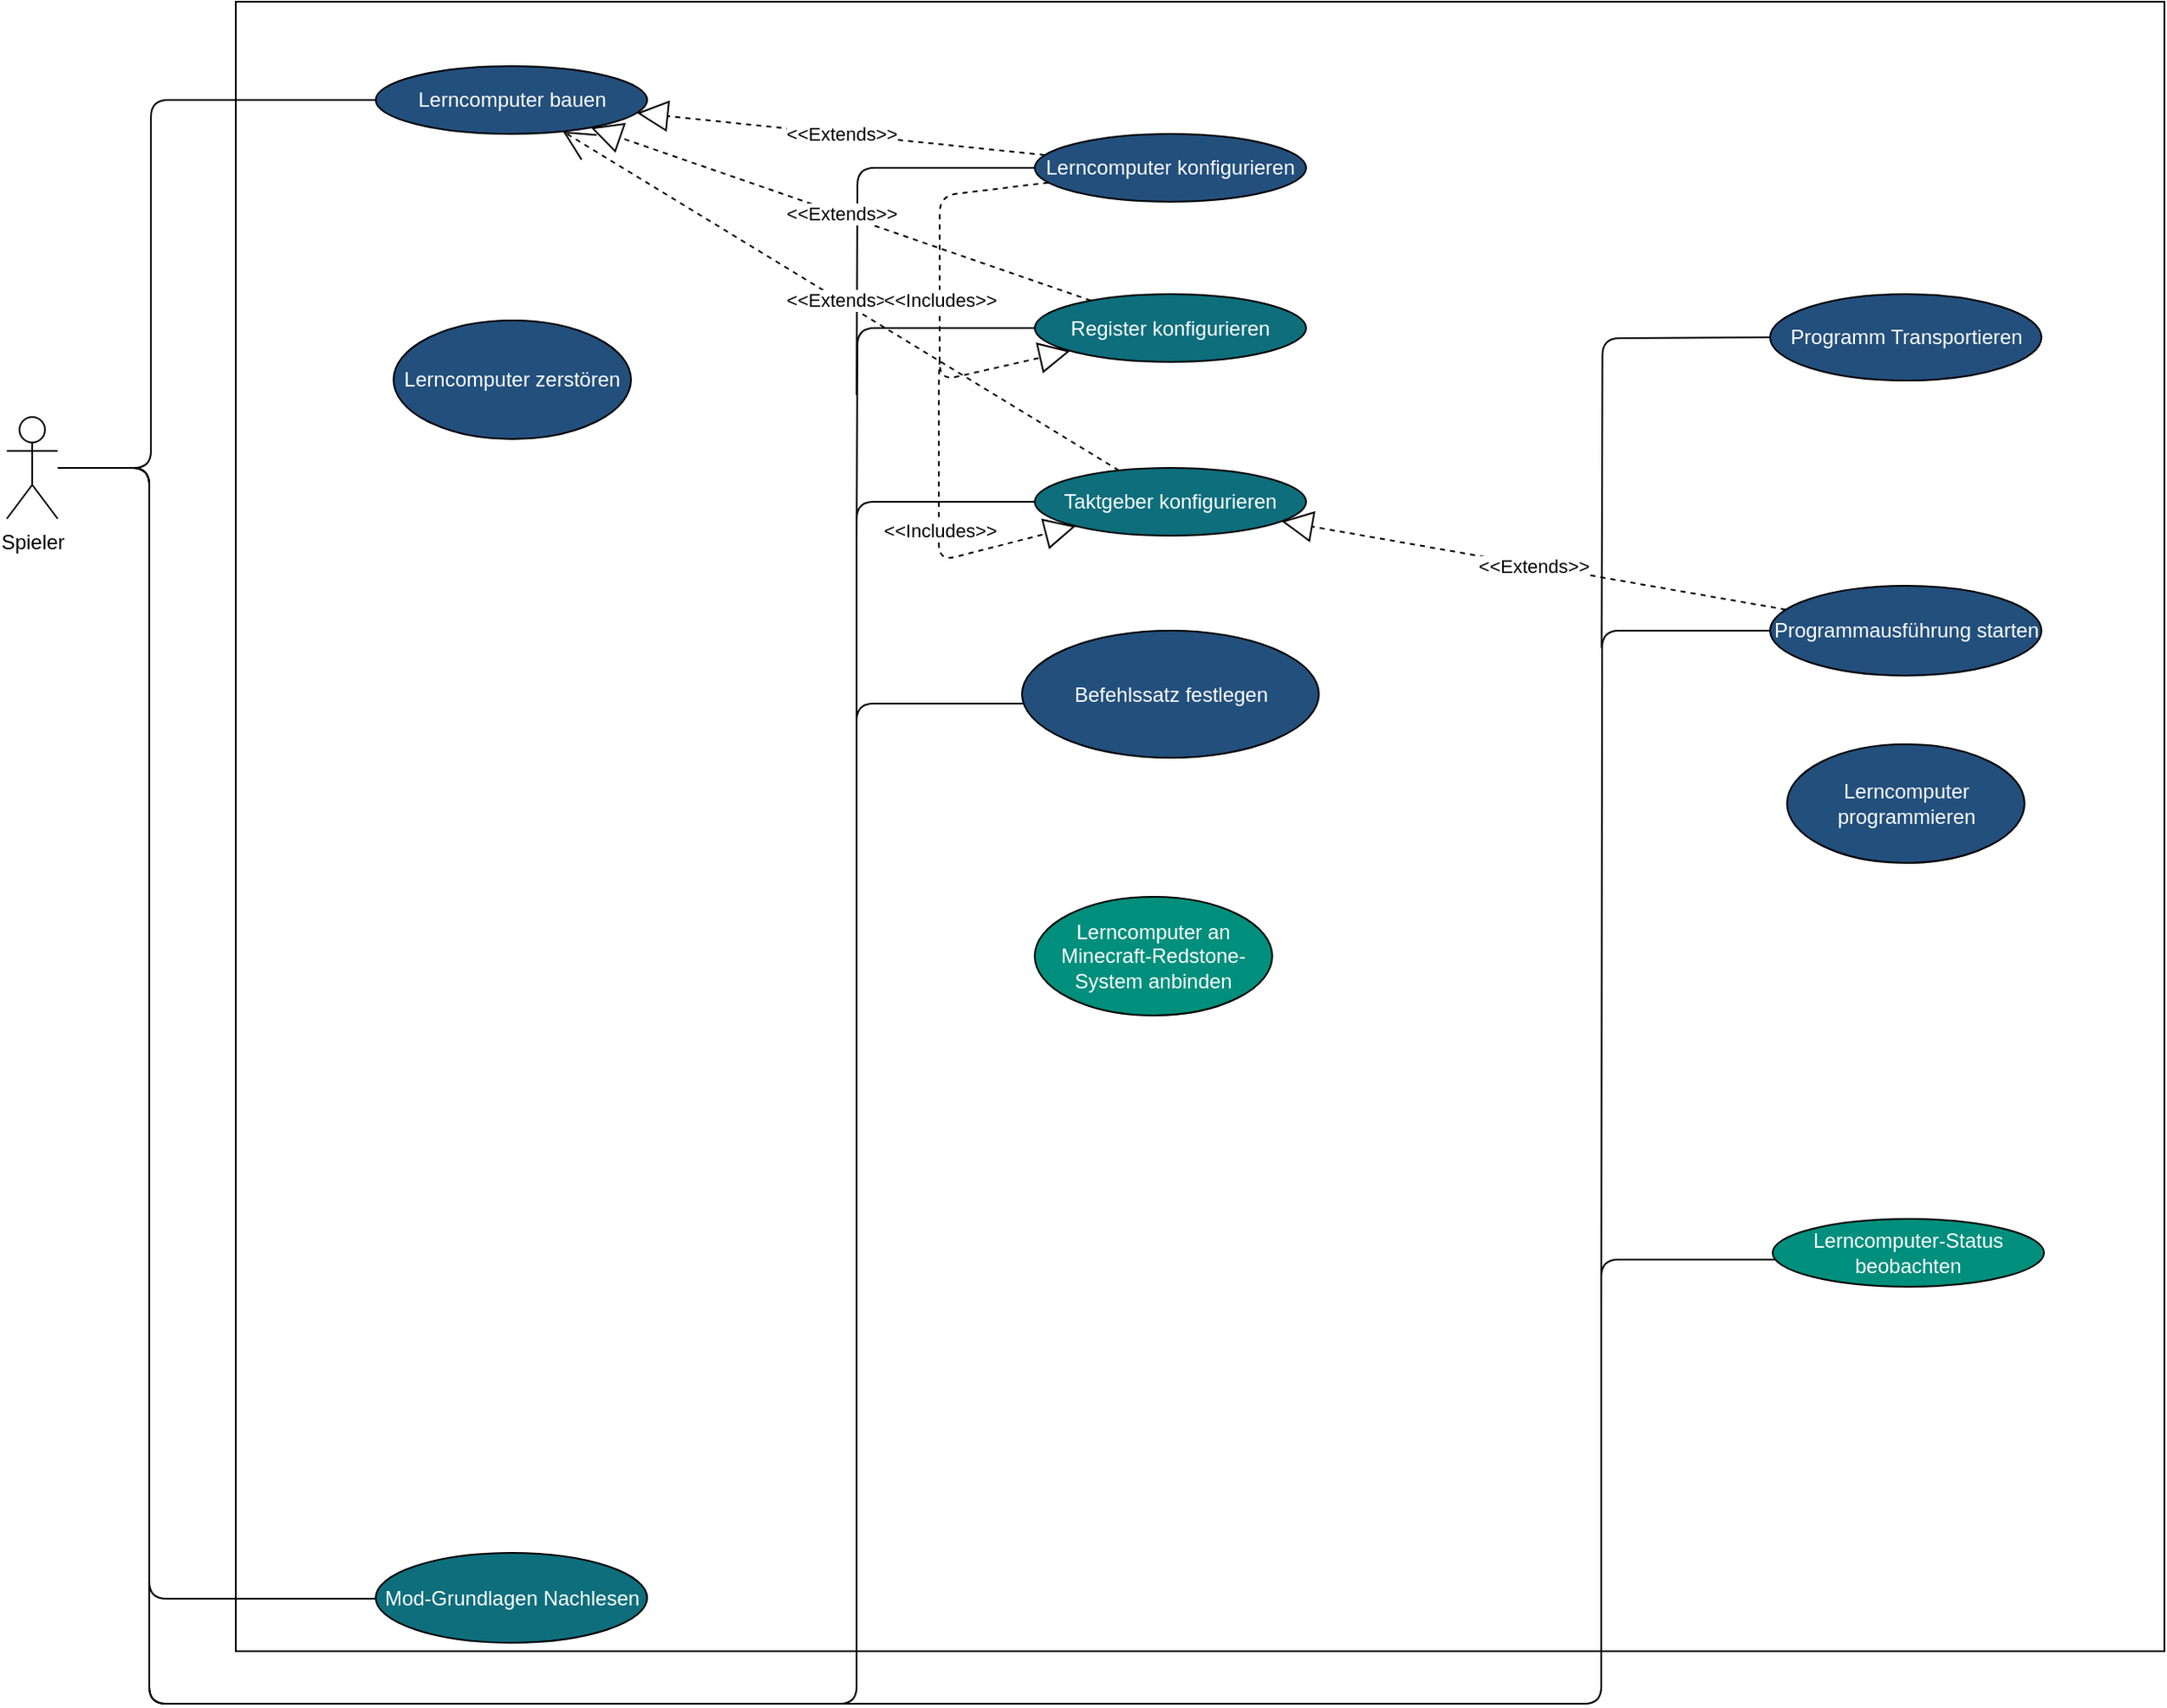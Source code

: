 <mxfile version="22.1.4" type="github">
  <diagram name="Seite-1" id="NroZgfhaD9NyDU4y-3oI">
    <mxGraphModel dx="1441" dy="774" grid="1" gridSize="10" guides="1" tooltips="1" connect="1" arrows="1" fold="1" page="1" pageScale="1" pageWidth="827" pageHeight="1169" math="0" shadow="0">
      <root>
        <mxCell id="0" />
        <mxCell id="1" parent="0" />
        <mxCell id="Xgd_PEKhiGCFAb-JLPNT-1" value="Minecraft - Lerncomputer Modifikation" style="whiteSpace=wrap;html=1;fillColor=none;verticalAlign=top;fontColor=#ffffff;" parent="1" vertex="1">
          <mxGeometry x="255" y="122" width="1137" height="973" as="geometry" />
        </mxCell>
        <mxCell id="Xgd_PEKhiGCFAb-JLPNT-2" value="Lerncomputer bauen" style="ellipse;whiteSpace=wrap;html=1;fillColor=#234F7C;fontColor=#FFFFFF;" parent="1" vertex="1">
          <mxGeometry x="337.5" y="160" width="160" height="40" as="geometry" />
        </mxCell>
        <mxCell id="Xgd_PEKhiGCFAb-JLPNT-3" style="edgeStyle=orthogonalEdgeStyle;orthogonalLoop=1;jettySize=auto;html=1;endArrow=none;endFill=0;rounded=1;" parent="1" source="Xgd_PEKhiGCFAb-JLPNT-14" target="Xgd_PEKhiGCFAb-JLPNT-2" edge="1">
          <mxGeometry relative="1" as="geometry">
            <Array as="points">
              <mxPoint x="205" y="397" />
              <mxPoint x="205" y="180" />
            </Array>
          </mxGeometry>
        </mxCell>
        <mxCell id="Xgd_PEKhiGCFAb-JLPNT-12" style="edgeStyle=orthogonalEdgeStyle;rounded=1;orthogonalLoop=1;jettySize=auto;html=1;endArrow=none;endFill=0;" parent="1" source="Xgd_PEKhiGCFAb-JLPNT-14" target="Xgd_PEKhiGCFAb-JLPNT-41" edge="1">
          <mxGeometry relative="1" as="geometry">
            <Array as="points">
              <mxPoint x="204" y="397" />
              <mxPoint x="204" y="1064" />
            </Array>
          </mxGeometry>
        </mxCell>
        <mxCell id="Xgd_PEKhiGCFAb-JLPNT-13" style="edgeStyle=orthogonalEdgeStyle;rounded=1;orthogonalLoop=1;jettySize=auto;html=1;endArrow=none;endFill=0;" parent="1" source="Xgd_PEKhiGCFAb-JLPNT-14" target="Xgd_PEKhiGCFAb-JLPNT-37" edge="1">
          <mxGeometry relative="1" as="geometry">
            <Array as="points">
              <mxPoint x="204" y="397" />
              <mxPoint x="204" y="1126" />
              <mxPoint x="1060" y="1126" />
              <mxPoint x="1060" y="864" />
            </Array>
            <mxPoint x="1159.525" y="864.0" as="targetPoint" />
          </mxGeometry>
        </mxCell>
        <mxCell id="Xgd_PEKhiGCFAb-JLPNT-14" value="Spieler" style="shape=umlActor;verticalLabelPosition=bottom;labelBackgroundColor=#ffffff;verticalAlign=top;html=1;fillColor=none;" parent="1" vertex="1">
          <mxGeometry x="120" y="367" width="30" height="60" as="geometry" />
        </mxCell>
        <mxCell id="Xgd_PEKhiGCFAb-JLPNT-23" style="edgeStyle=orthogonalEdgeStyle;rounded=1;orthogonalLoop=1;jettySize=auto;html=1;endArrow=none;endFill=0;" parent="1" source="Xgd_PEKhiGCFAb-JLPNT-24" edge="1">
          <mxGeometry relative="1" as="geometry">
            <mxPoint x="621" y="354" as="targetPoint" />
          </mxGeometry>
        </mxCell>
        <mxCell id="Xgd_PEKhiGCFAb-JLPNT-24" value="Lerncomputer konfigurieren" style="ellipse;whiteSpace=wrap;html=1;fillColor=#234f7c;fontColor=#FFFFFF;" parent="1" vertex="1">
          <mxGeometry x="726" y="200" width="160" height="40" as="geometry" />
        </mxCell>
        <mxCell id="Xgd_PEKhiGCFAb-JLPNT-27" value="Befehlssatz festlegen" style="ellipse;whiteSpace=wrap;html=1;fillColor=#234f7c;fontColor=#FFFFFF;" parent="1" vertex="1">
          <mxGeometry x="718.5" y="493" width="175" height="75" as="geometry" />
        </mxCell>
        <mxCell id="Xgd_PEKhiGCFAb-JLPNT-28" style="edgeStyle=orthogonalEdgeStyle;rounded=1;orthogonalLoop=1;jettySize=auto;html=1;endArrow=none;endFill=0;" parent="1" source="Xgd_PEKhiGCFAb-JLPNT-29" edge="1">
          <mxGeometry relative="1" as="geometry">
            <mxPoint x="621" y="591" as="targetPoint" />
            <Array as="points">
              <mxPoint x="621" y="417" />
            </Array>
          </mxGeometry>
        </mxCell>
        <mxCell id="Xgd_PEKhiGCFAb-JLPNT-29" value="Taktgeber konfigurieren" style="ellipse;whiteSpace=wrap;html=1;fillColor=#0e6e7c;fontColor=#FFFFFF;" parent="1" vertex="1">
          <mxGeometry x="726" y="397" width="160" height="40" as="geometry" />
        </mxCell>
        <mxCell id="Xgd_PEKhiGCFAb-JLPNT-30" style="edgeStyle=orthogonalEdgeStyle;rounded=1;orthogonalLoop=1;jettySize=auto;html=1;endArrow=none;endFill=0;" parent="1" source="Xgd_PEKhiGCFAb-JLPNT-31" edge="1">
          <mxGeometry relative="1" as="geometry">
            <mxPoint x="621" y="441" as="targetPoint" />
          </mxGeometry>
        </mxCell>
        <mxCell id="Xgd_PEKhiGCFAb-JLPNT-31" value="Register konfigurieren" style="ellipse;whiteSpace=wrap;html=1;fillColor=#0e6e7c;fontColor=#FFFFFF;" parent="1" vertex="1">
          <mxGeometry x="726" y="294.5" width="160" height="40" as="geometry" />
        </mxCell>
        <mxCell id="Xgd_PEKhiGCFAb-JLPNT-34" style="edgeStyle=orthogonalEdgeStyle;rounded=1;orthogonalLoop=1;jettySize=auto;html=1;endArrow=none;endFill=0;" parent="1" edge="1">
          <mxGeometry relative="1" as="geometry">
            <mxPoint x="1060.2" y="503.2" as="targetPoint" />
            <mxPoint x="1159.5" y="319.951" as="sourcePoint" />
          </mxGeometry>
        </mxCell>
        <mxCell id="Xgd_PEKhiGCFAb-JLPNT-35" value="Programm Transportieren" style="ellipse;whiteSpace=wrap;html=1;fillColor=#234f7c;fontColor=#FFFFFF;" parent="1" vertex="1">
          <mxGeometry x="1159.5" y="294.5" width="160" height="51" as="geometry" />
        </mxCell>
        <mxCell id="Xgd_PEKhiGCFAb-JLPNT-37" value="Lerncomputer-Status beobachten" style="ellipse;whiteSpace=wrap;html=1;fillColor=#008f7c;fontColor=#FFFFFF;" parent="1" vertex="1">
          <mxGeometry x="1161" y="840" width="160" height="40" as="geometry" />
        </mxCell>
        <mxCell id="Xgd_PEKhiGCFAb-JLPNT-39" style="edgeStyle=orthogonalEdgeStyle;rounded=1;orthogonalLoop=1;jettySize=auto;html=1;endArrow=none;endFill=0;" parent="1" source="Xgd_PEKhiGCFAb-JLPNT-40" edge="1">
          <mxGeometry relative="1" as="geometry">
            <mxPoint x="1060" y="900" as="targetPoint" />
          </mxGeometry>
        </mxCell>
        <mxCell id="Xgd_PEKhiGCFAb-JLPNT-40" value="Programmausführung starten" style="ellipse;whiteSpace=wrap;html=1;fillColor=#234f7c;fontColor=#FFFFFF;" parent="1" vertex="1">
          <mxGeometry x="1159.5" y="466.5" width="160" height="53" as="geometry" />
        </mxCell>
        <mxCell id="Xgd_PEKhiGCFAb-JLPNT-41" value="Mod-Grundlagen Nachlesen" style="ellipse;whiteSpace=wrap;html=1;fillColor=#0e6e7c;fontColor=#FFFFFF;" parent="1" vertex="1">
          <mxGeometry x="337.5" y="1037" width="160" height="53" as="geometry" />
        </mxCell>
        <mxCell id="Xgd_PEKhiGCFAb-JLPNT-42" style="edgeStyle=orthogonalEdgeStyle;rounded=1;orthogonalLoop=1;jettySize=auto;html=1;endArrow=none;endFill=0;" parent="1" source="Xgd_PEKhiGCFAb-JLPNT-14" target="Xgd_PEKhiGCFAb-JLPNT-27" edge="1">
          <mxGeometry relative="1" as="geometry">
            <mxPoint x="160" y="407" as="sourcePoint" />
            <mxPoint x="347.524" y="1074.143" as="targetPoint" />
            <Array as="points">
              <mxPoint x="204" y="397" />
              <mxPoint x="204" y="1126" />
              <mxPoint x="621" y="1126" />
              <mxPoint x="621" y="536" />
            </Array>
          </mxGeometry>
        </mxCell>
        <mxCell id="Xgd_PEKhiGCFAb-JLPNT-43" value="&amp;lt;&amp;lt;Extends&lt;span style=&quot;color: rgb(0 , 0 , 0)&quot;&gt;&amp;gt;&amp;gt;&lt;/span&gt;" style="endArrow=block;endSize=16;endFill=0;html=1;dashed=1;" parent="1" source="Xgd_PEKhiGCFAb-JLPNT-31" target="Xgd_PEKhiGCFAb-JLPNT-2" edge="1">
          <mxGeometry width="160" relative="1" as="geometry">
            <mxPoint x="146.5" y="1170" as="sourcePoint" />
            <mxPoint x="459.413" y="455.965" as="targetPoint" />
          </mxGeometry>
        </mxCell>
        <mxCell id="Xgd_PEKhiGCFAb-JLPNT-44" value="&amp;lt;&amp;lt;Extends&lt;span style=&quot;color: rgb(0 , 0 , 0)&quot;&gt;&amp;gt;&amp;gt;&lt;/span&gt;" style="endArrow=open;endSize=16;endFill=0;html=1;dashed=1;" parent="1" source="Xgd_PEKhiGCFAb-JLPNT-29" target="Xgd_PEKhiGCFAb-JLPNT-2" edge="1">
          <mxGeometry width="160" relative="1" as="geometry">
            <mxPoint x="146.5" y="1170" as="sourcePoint" />
            <mxPoint x="446.917" y="644.401" as="targetPoint" />
          </mxGeometry>
        </mxCell>
        <mxCell id="Xgd_PEKhiGCFAb-JLPNT-45" value="&amp;lt;&amp;lt;Extends&lt;span style=&quot;color: rgb(0 , 0 , 0)&quot;&gt;&amp;gt;&amp;gt;&lt;/span&gt;" style="endArrow=block;endSize=16;endFill=0;html=1;dashed=1;" parent="1" source="Xgd_PEKhiGCFAb-JLPNT-24" target="Xgd_PEKhiGCFAb-JLPNT-2" edge="1">
          <mxGeometry width="160" relative="1" as="geometry">
            <mxPoint x="146.5" y="1170" as="sourcePoint" />
            <mxPoint x="306.5" y="1170" as="targetPoint" />
          </mxGeometry>
        </mxCell>
        <mxCell id="Xgd_PEKhiGCFAb-JLPNT-54" value="&amp;lt;&amp;lt;Extends&lt;span style=&quot;color: rgb(0 , 0 , 0)&quot;&gt;&amp;gt;&amp;gt;&lt;/span&gt;" style="endArrow=block;endSize=16;endFill=0;html=1;dashed=1;" parent="1" source="Xgd_PEKhiGCFAb-JLPNT-40" target="Xgd_PEKhiGCFAb-JLPNT-29" edge="1">
          <mxGeometry width="160" relative="1" as="geometry">
            <mxPoint x="726" y="813" as="sourcePoint" />
            <mxPoint x="886" y="813" as="targetPoint" />
          </mxGeometry>
        </mxCell>
        <mxCell id="Xgd_PEKhiGCFAb-JLPNT-56" value="&amp;lt;&amp;lt;Includes&amp;gt;&amp;gt;" style="endArrow=block;endSize=16;endFill=0;html=1;dashed=1;" parent="1" source="Xgd_PEKhiGCFAb-JLPNT-24" target="Xgd_PEKhiGCFAb-JLPNT-31" edge="1">
          <mxGeometry width="160" relative="1" as="geometry">
            <mxPoint x="727.015" y="227.837" as="sourcePoint" />
            <mxPoint x="740.509" y="326.526" as="targetPoint" />
            <Array as="points">
              <mxPoint x="670" y="236.5" />
              <mxPoint x="670" y="345.5" />
            </Array>
          </mxGeometry>
        </mxCell>
        <mxCell id="Xgd_PEKhiGCFAb-JLPNT-57" value="&amp;lt;&amp;lt;Includes&amp;gt;&amp;gt;" style="endArrow=block;endSize=16;endFill=0;html=1;dashed=1;" parent="1" target="Xgd_PEKhiGCFAb-JLPNT-29" edge="1">
          <mxGeometry width="160" relative="1" as="geometry">
            <mxPoint x="670" y="333" as="sourcePoint" />
            <mxPoint x="750.861" y="431.249" as="targetPoint" />
            <Array as="points">
              <mxPoint x="669.5" y="343" />
              <mxPoint x="669.5" y="452" />
            </Array>
          </mxGeometry>
        </mxCell>
        <mxCell id="Xgd_PEKhiGCFAb-JLPNT-59" value="Lerncomputer zerstören" style="ellipse;whiteSpace=wrap;html=1;fillColor=#234F7C;fontColor=#FFFFFF;" parent="1" vertex="1">
          <mxGeometry x="348" y="310" width="140" height="70" as="geometry" />
        </mxCell>
        <mxCell id="M4p_utti9_zCMArgyo4x-2" value="Lerncomputer programmieren" style="ellipse;whiteSpace=wrap;html=1;fillColor=#234F7C;fontColor=#ffffff;" parent="1" vertex="1">
          <mxGeometry x="1169.5" y="560" width="140" height="70" as="geometry" />
        </mxCell>
        <mxCell id="xNfpc41BwBicnMWGWOc8-1" value="Lerncomputer an Minecraft-Redstone-System anbinden" style="ellipse;whiteSpace=wrap;html=1;fillColor=#008F7C;fontColor=#FFFFFF;" vertex="1" parent="1">
          <mxGeometry x="726" y="650" width="140" height="70" as="geometry" />
        </mxCell>
      </root>
    </mxGraphModel>
  </diagram>
</mxfile>
